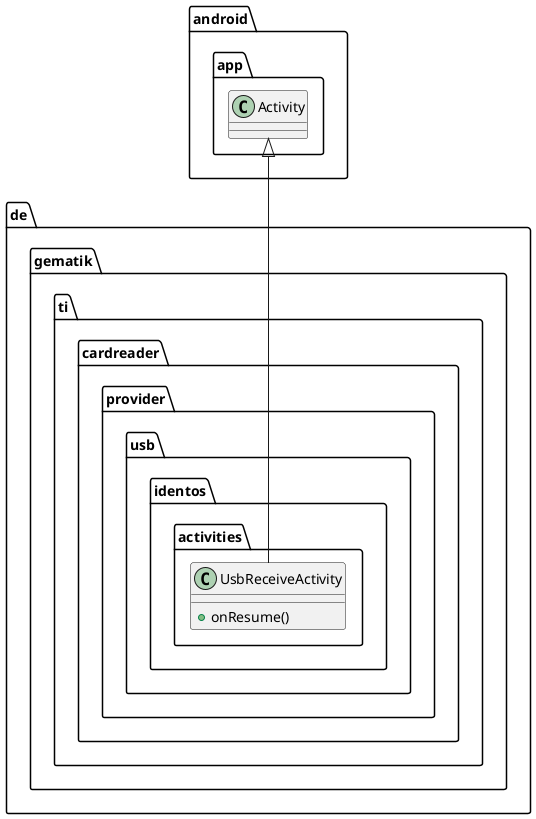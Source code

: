 @startuml



  namespace de.gematik.ti.cardreader.provider.usb.identos {
    namespace activities {
      class de.gematik.ti.cardreader.provider.usb.identos.activities.UsbReceiveActivity {
          + onResume()
      }
    }
  }
  

  de.gematik.ti.cardreader.provider.usb.identos.activities.UsbReceiveActivity -up-|> android.app.Activity









@enduml
